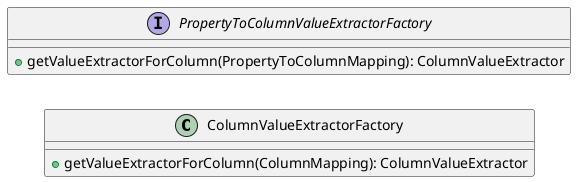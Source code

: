 @startuml
left to right direction

class ColumnValueExtractorFactory{
+ getValueExtractorForColumn(ColumnMapping): ColumnValueExtractor
}

interface PropertyToColumnValueExtractorFactory{
+ getValueExtractorForColumn(PropertyToColumnMapping): ColumnValueExtractor
}

@enduml